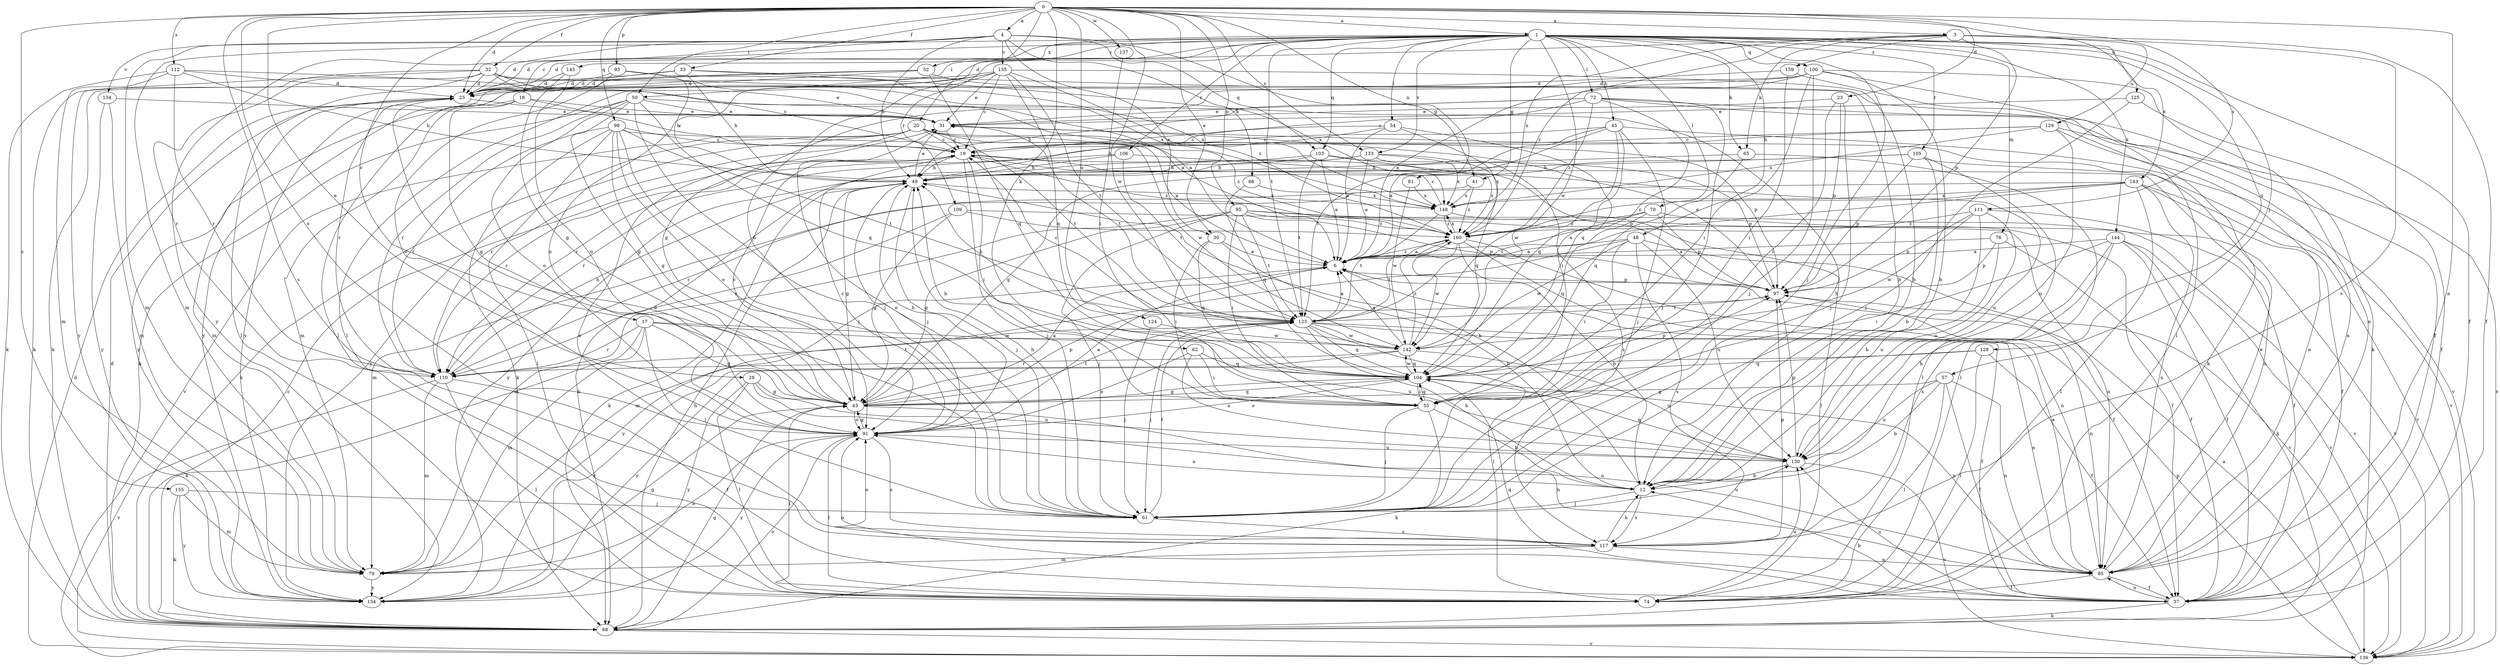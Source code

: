 strict digraph  {
0;
1;
3;
4;
6;
12;
17;
18;
19;
20;
23;
25;
28;
30;
31;
32;
33;
37;
41;
43;
45;
48;
49;
50;
52;
54;
55;
57;
61;
62;
65;
66;
68;
70;
72;
74;
76;
79;
81;
85;
91;
93;
95;
97;
98;
100;
103;
104;
105;
106;
109;
110;
111;
112;
117;
123;
124;
125;
128;
129;
130;
133;
134;
135;
136;
137;
142;
143;
144;
145;
148;
154;
155;
159;
160;
0 -> 1  [label=a];
0 -> 3  [label=a];
0 -> 4  [label=a];
0 -> 17  [label=c];
0 -> 20  [label=d];
0 -> 23  [label=d];
0 -> 25  [label=d];
0 -> 28  [label=e];
0 -> 30  [label=e];
0 -> 32  [label=f];
0 -> 33  [label=f];
0 -> 50  [label=i];
0 -> 62  [label=k];
0 -> 81  [label=n];
0 -> 85  [label=n];
0 -> 91  [label=o];
0 -> 93  [label=p];
0 -> 95  [label=p];
0 -> 98  [label=q];
0 -> 111  [label=s];
0 -> 112  [label=s];
0 -> 117  [label=s];
0 -> 124  [label=u];
0 -> 125  [label=u];
0 -> 133  [label=v];
0 -> 137  [label=w];
0 -> 142  [label=w];
0 -> 155  [label=z];
1 -> 25  [label=d];
1 -> 37  [label=f];
1 -> 41  [label=g];
1 -> 45  [label=h];
1 -> 48  [label=h];
1 -> 50  [label=i];
1 -> 52  [label=i];
1 -> 54  [label=i];
1 -> 57  [label=j];
1 -> 61  [label=j];
1 -> 65  [label=k];
1 -> 70  [label=l];
1 -> 72  [label=l];
1 -> 76  [label=m];
1 -> 79  [label=m];
1 -> 91  [label=o];
1 -> 100  [label=q];
1 -> 103  [label=q];
1 -> 105  [label=r];
1 -> 106  [label=r];
1 -> 109  [label=r];
1 -> 123  [label=t];
1 -> 128  [label=u];
1 -> 133  [label=v];
1 -> 142  [label=w];
1 -> 143  [label=x];
1 -> 144  [label=x];
1 -> 145  [label=x];
1 -> 154  [label=y];
3 -> 25  [label=d];
3 -> 37  [label=f];
3 -> 65  [label=k];
3 -> 97  [label=p];
3 -> 117  [label=s];
3 -> 129  [label=u];
3 -> 148  [label=x];
3 -> 159  [label=z];
3 -> 160  [label=z];
4 -> 18  [label=c];
4 -> 25  [label=d];
4 -> 30  [label=e];
4 -> 41  [label=g];
4 -> 49  [label=h];
4 -> 66  [label=k];
4 -> 79  [label=m];
4 -> 103  [label=q];
4 -> 134  [label=v];
4 -> 135  [label=v];
6 -> 97  [label=p];
6 -> 154  [label=y];
6 -> 160  [label=z];
12 -> 49  [label=h];
12 -> 61  [label=j];
12 -> 91  [label=o];
12 -> 117  [label=s];
17 -> 43  [label=g];
17 -> 61  [label=j];
17 -> 68  [label=k];
17 -> 79  [label=m];
17 -> 110  [label=r];
17 -> 130  [label=u];
17 -> 142  [label=w];
18 -> 19  [label=c];
18 -> 31  [label=e];
18 -> 43  [label=g];
18 -> 79  [label=m];
18 -> 154  [label=y];
19 -> 49  [label=h];
19 -> 55  [label=i];
19 -> 61  [label=j];
19 -> 85  [label=n];
19 -> 97  [label=p];
19 -> 110  [label=r];
19 -> 160  [label=z];
20 -> 6  [label=a];
20 -> 19  [label=c];
20 -> 68  [label=k];
20 -> 110  [label=r];
20 -> 123  [label=t];
20 -> 136  [label=v];
20 -> 142  [label=w];
20 -> 154  [label=y];
20 -> 160  [label=z];
23 -> 31  [label=e];
23 -> 55  [label=i];
23 -> 61  [label=j];
23 -> 97  [label=p];
25 -> 31  [label=e];
25 -> 79  [label=m];
25 -> 110  [label=r];
28 -> 43  [label=g];
28 -> 74  [label=l];
28 -> 85  [label=n];
28 -> 130  [label=u];
28 -> 154  [label=y];
30 -> 6  [label=a];
30 -> 12  [label=b];
30 -> 55  [label=i];
30 -> 104  [label=q];
31 -> 19  [label=c];
31 -> 61  [label=j];
31 -> 123  [label=t];
32 -> 6  [label=a];
32 -> 19  [label=c];
32 -> 25  [label=d];
32 -> 31  [label=e];
32 -> 68  [label=k];
32 -> 74  [label=l];
32 -> 110  [label=r];
32 -> 148  [label=x];
32 -> 154  [label=y];
33 -> 25  [label=d];
33 -> 37  [label=f];
33 -> 49  [label=h];
33 -> 68  [label=k];
33 -> 148  [label=x];
37 -> 12  [label=b];
37 -> 68  [label=k];
37 -> 85  [label=n];
37 -> 91  [label=o];
37 -> 104  [label=q];
37 -> 130  [label=u];
41 -> 110  [label=r];
41 -> 148  [label=x];
41 -> 160  [label=z];
43 -> 6  [label=a];
43 -> 19  [label=c];
43 -> 74  [label=l];
43 -> 85  [label=n];
43 -> 91  [label=o];
43 -> 97  [label=p];
43 -> 104  [label=q];
43 -> 123  [label=t];
45 -> 6  [label=a];
45 -> 19  [label=c];
45 -> 61  [label=j];
45 -> 104  [label=q];
45 -> 123  [label=t];
45 -> 136  [label=v];
45 -> 142  [label=w];
48 -> 6  [label=a];
48 -> 55  [label=i];
48 -> 79  [label=m];
48 -> 117  [label=s];
48 -> 130  [label=u];
48 -> 136  [label=v];
48 -> 142  [label=w];
49 -> 31  [label=e];
49 -> 43  [label=g];
49 -> 61  [label=j];
49 -> 68  [label=k];
49 -> 91  [label=o];
49 -> 148  [label=x];
50 -> 12  [label=b];
50 -> 31  [label=e];
50 -> 43  [label=g];
50 -> 61  [label=j];
50 -> 68  [label=k];
50 -> 91  [label=o];
50 -> 104  [label=q];
50 -> 110  [label=r];
52 -> 12  [label=b];
52 -> 25  [label=d];
52 -> 74  [label=l];
52 -> 104  [label=q];
52 -> 154  [label=y];
54 -> 6  [label=a];
54 -> 19  [label=c];
54 -> 49  [label=h];
54 -> 55  [label=i];
54 -> 160  [label=z];
55 -> 12  [label=b];
55 -> 49  [label=h];
55 -> 61  [label=j];
55 -> 68  [label=k];
55 -> 104  [label=q];
57 -> 12  [label=b];
57 -> 37  [label=f];
57 -> 43  [label=g];
57 -> 74  [label=l];
57 -> 85  [label=n];
57 -> 130  [label=u];
61 -> 25  [label=d];
61 -> 49  [label=h];
61 -> 117  [label=s];
61 -> 123  [label=t];
61 -> 130  [label=u];
62 -> 55  [label=i];
62 -> 91  [label=o];
62 -> 104  [label=q];
62 -> 130  [label=u];
65 -> 49  [label=h];
65 -> 74  [label=l];
65 -> 104  [label=q];
66 -> 104  [label=q];
66 -> 148  [label=x];
68 -> 19  [label=c];
68 -> 25  [label=d];
68 -> 43  [label=g];
68 -> 49  [label=h];
68 -> 91  [label=o];
68 -> 136  [label=v];
70 -> 6  [label=a];
70 -> 37  [label=f];
70 -> 97  [label=p];
70 -> 104  [label=q];
70 -> 160  [label=z];
72 -> 19  [label=c];
72 -> 31  [label=e];
72 -> 49  [label=h];
72 -> 61  [label=j];
72 -> 68  [label=k];
72 -> 85  [label=n];
72 -> 104  [label=q];
72 -> 160  [label=z];
74 -> 130  [label=u];
76 -> 6  [label=a];
76 -> 37  [label=f];
76 -> 97  [label=p];
76 -> 130  [label=u];
79 -> 43  [label=g];
79 -> 91  [label=o];
79 -> 154  [label=y];
81 -> 142  [label=w];
81 -> 148  [label=x];
85 -> 6  [label=a];
85 -> 31  [label=e];
85 -> 37  [label=f];
85 -> 74  [label=l];
91 -> 6  [label=a];
91 -> 19  [label=c];
91 -> 43  [label=g];
91 -> 49  [label=h];
91 -> 74  [label=l];
91 -> 117  [label=s];
91 -> 130  [label=u];
91 -> 154  [label=y];
93 -> 25  [label=d];
93 -> 49  [label=h];
93 -> 91  [label=o];
93 -> 148  [label=x];
95 -> 43  [label=g];
95 -> 55  [label=i];
95 -> 61  [label=j];
95 -> 79  [label=m];
95 -> 85  [label=n];
95 -> 97  [label=p];
95 -> 123  [label=t];
95 -> 136  [label=v];
95 -> 160  [label=z];
97 -> 31  [label=e];
97 -> 85  [label=n];
97 -> 123  [label=t];
98 -> 19  [label=c];
98 -> 43  [label=g];
98 -> 61  [label=j];
98 -> 68  [label=k];
98 -> 74  [label=l];
98 -> 91  [label=o];
98 -> 97  [label=p];
98 -> 110  [label=r];
98 -> 123  [label=t];
100 -> 6  [label=a];
100 -> 12  [label=b];
100 -> 25  [label=d];
100 -> 43  [label=g];
100 -> 55  [label=i];
100 -> 61  [label=j];
100 -> 68  [label=k];
100 -> 85  [label=n];
103 -> 6  [label=a];
103 -> 49  [label=h];
103 -> 68  [label=k];
103 -> 97  [label=p];
103 -> 123  [label=t];
103 -> 160  [label=z];
104 -> 43  [label=g];
104 -> 55  [label=i];
104 -> 85  [label=n];
104 -> 91  [label=o];
104 -> 97  [label=p];
104 -> 142  [label=w];
105 -> 12  [label=b];
105 -> 43  [label=g];
105 -> 49  [label=h];
105 -> 74  [label=l];
105 -> 97  [label=p];
105 -> 136  [label=v];
106 -> 49  [label=h];
106 -> 110  [label=r];
106 -> 123  [label=t];
106 -> 130  [label=u];
109 -> 43  [label=g];
109 -> 110  [label=r];
109 -> 136  [label=v];
109 -> 160  [label=z];
110 -> 37  [label=f];
110 -> 49  [label=h];
110 -> 74  [label=l];
110 -> 79  [label=m];
110 -> 123  [label=t];
110 -> 136  [label=v];
111 -> 12  [label=b];
111 -> 37  [label=f];
111 -> 97  [label=p];
111 -> 130  [label=u];
111 -> 142  [label=w];
111 -> 160  [label=z];
112 -> 6  [label=a];
112 -> 25  [label=d];
112 -> 49  [label=h];
112 -> 68  [label=k];
112 -> 79  [label=m];
112 -> 110  [label=r];
117 -> 12  [label=b];
117 -> 31  [label=e];
117 -> 79  [label=m];
117 -> 85  [label=n];
117 -> 91  [label=o];
117 -> 97  [label=p];
123 -> 6  [label=a];
123 -> 12  [label=b];
123 -> 19  [label=c];
123 -> 37  [label=f];
123 -> 49  [label=h];
123 -> 61  [label=j];
123 -> 74  [label=l];
123 -> 85  [label=n];
123 -> 104  [label=q];
123 -> 142  [label=w];
124 -> 61  [label=j];
124 -> 142  [label=w];
125 -> 31  [label=e];
125 -> 37  [label=f];
125 -> 61  [label=j];
128 -> 37  [label=f];
128 -> 74  [label=l];
128 -> 104  [label=q];
128 -> 154  [label=y];
129 -> 19  [label=c];
129 -> 85  [label=n];
129 -> 110  [label=r];
129 -> 130  [label=u];
129 -> 136  [label=v];
129 -> 148  [label=x];
130 -> 12  [label=b];
130 -> 97  [label=p];
130 -> 104  [label=q];
130 -> 136  [label=v];
133 -> 6  [label=a];
133 -> 49  [label=h];
133 -> 104  [label=q];
133 -> 117  [label=s];
133 -> 148  [label=x];
133 -> 154  [label=y];
134 -> 31  [label=e];
134 -> 79  [label=m];
134 -> 154  [label=y];
135 -> 12  [label=b];
135 -> 19  [label=c];
135 -> 25  [label=d];
135 -> 31  [label=e];
135 -> 74  [label=l];
135 -> 91  [label=o];
135 -> 104  [label=q];
135 -> 123  [label=t];
135 -> 154  [label=y];
135 -> 160  [label=z];
136 -> 6  [label=a];
136 -> 25  [label=d];
136 -> 97  [label=p];
137 -> 55  [label=i];
142 -> 6  [label=a];
142 -> 104  [label=q];
142 -> 110  [label=r];
142 -> 130  [label=u];
142 -> 154  [label=y];
142 -> 160  [label=z];
143 -> 37  [label=f];
143 -> 74  [label=l];
143 -> 79  [label=m];
143 -> 85  [label=n];
143 -> 123  [label=t];
143 -> 136  [label=v];
143 -> 148  [label=x];
143 -> 160  [label=z];
144 -> 6  [label=a];
144 -> 12  [label=b];
144 -> 37  [label=f];
144 -> 55  [label=i];
144 -> 68  [label=k];
144 -> 117  [label=s];
144 -> 136  [label=v];
145 -> 25  [label=d];
145 -> 43  [label=g];
145 -> 91  [label=o];
148 -> 19  [label=c];
148 -> 74  [label=l];
148 -> 123  [label=t];
148 -> 160  [label=z];
155 -> 61  [label=j];
155 -> 68  [label=k];
155 -> 79  [label=m];
155 -> 154  [label=y];
159 -> 25  [label=d];
159 -> 55  [label=i];
159 -> 74  [label=l];
160 -> 6  [label=a];
160 -> 12  [label=b];
160 -> 37  [label=f];
160 -> 85  [label=n];
160 -> 123  [label=t];
160 -> 142  [label=w];
160 -> 148  [label=x];
}
